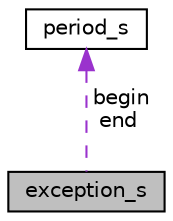digraph "exception_s"
{
 // LATEX_PDF_SIZE
  edge [fontname="Helvetica",fontsize="10",labelfontname="Helvetica",labelfontsize="10"];
  node [fontname="Helvetica",fontsize="10",shape=record];
  Node1 [label="exception_s",height=0.2,width=0.4,color="black", fillcolor="grey75", style="filled", fontcolor="black",tooltip=" "];
  Node2 -> Node1 [dir="back",color="darkorchid3",fontsize="10",style="dashed",label=" begin\nend" ,fontname="Helvetica"];
  Node2 [label="period_s",height=0.2,width=0.4,color="black", fillcolor="white", style="filled",URL="$structperiod__s.html",tooltip=" "];
}
